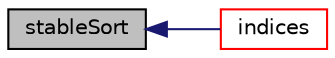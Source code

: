 digraph "stableSort"
{
  bgcolor="transparent";
  edge [fontname="Helvetica",fontsize="10",labelfontname="Helvetica",labelfontsize="10"];
  node [fontname="Helvetica",fontsize="10",shape=record];
  rankdir="LR";
  Node96 [label="stableSort",height=0.2,width=0.4,color="black", fillcolor="grey75", style="filled", fontcolor="black"];
  Node96 -> Node97 [dir="back",color="midnightblue",fontsize="10",style="solid",fontname="Helvetica"];
  Node97 [label="indices",height=0.2,width=0.4,color="red",URL="$a31085.html#a28bce53bb8731da2b5f7a7cfb9ae2167",tooltip="Return the list of sorted indices. Updated every sort. "];
}
